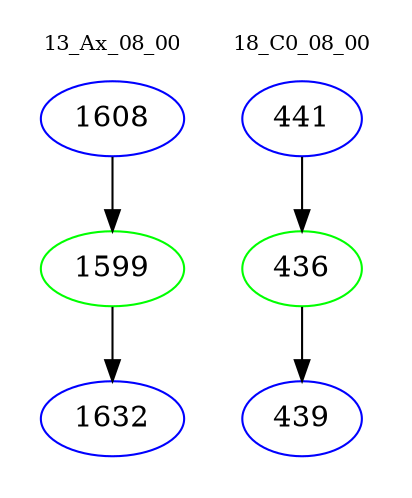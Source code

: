 digraph{
subgraph cluster_0 {
color = white
label = "13_Ax_08_00";
fontsize=10;
T0_1608 [label="1608", color="blue"]
T0_1608 -> T0_1599 [color="black"]
T0_1599 [label="1599", color="green"]
T0_1599 -> T0_1632 [color="black"]
T0_1632 [label="1632", color="blue"]
}
subgraph cluster_1 {
color = white
label = "18_C0_08_00";
fontsize=10;
T1_441 [label="441", color="blue"]
T1_441 -> T1_436 [color="black"]
T1_436 [label="436", color="green"]
T1_436 -> T1_439 [color="black"]
T1_439 [label="439", color="blue"]
}
}
